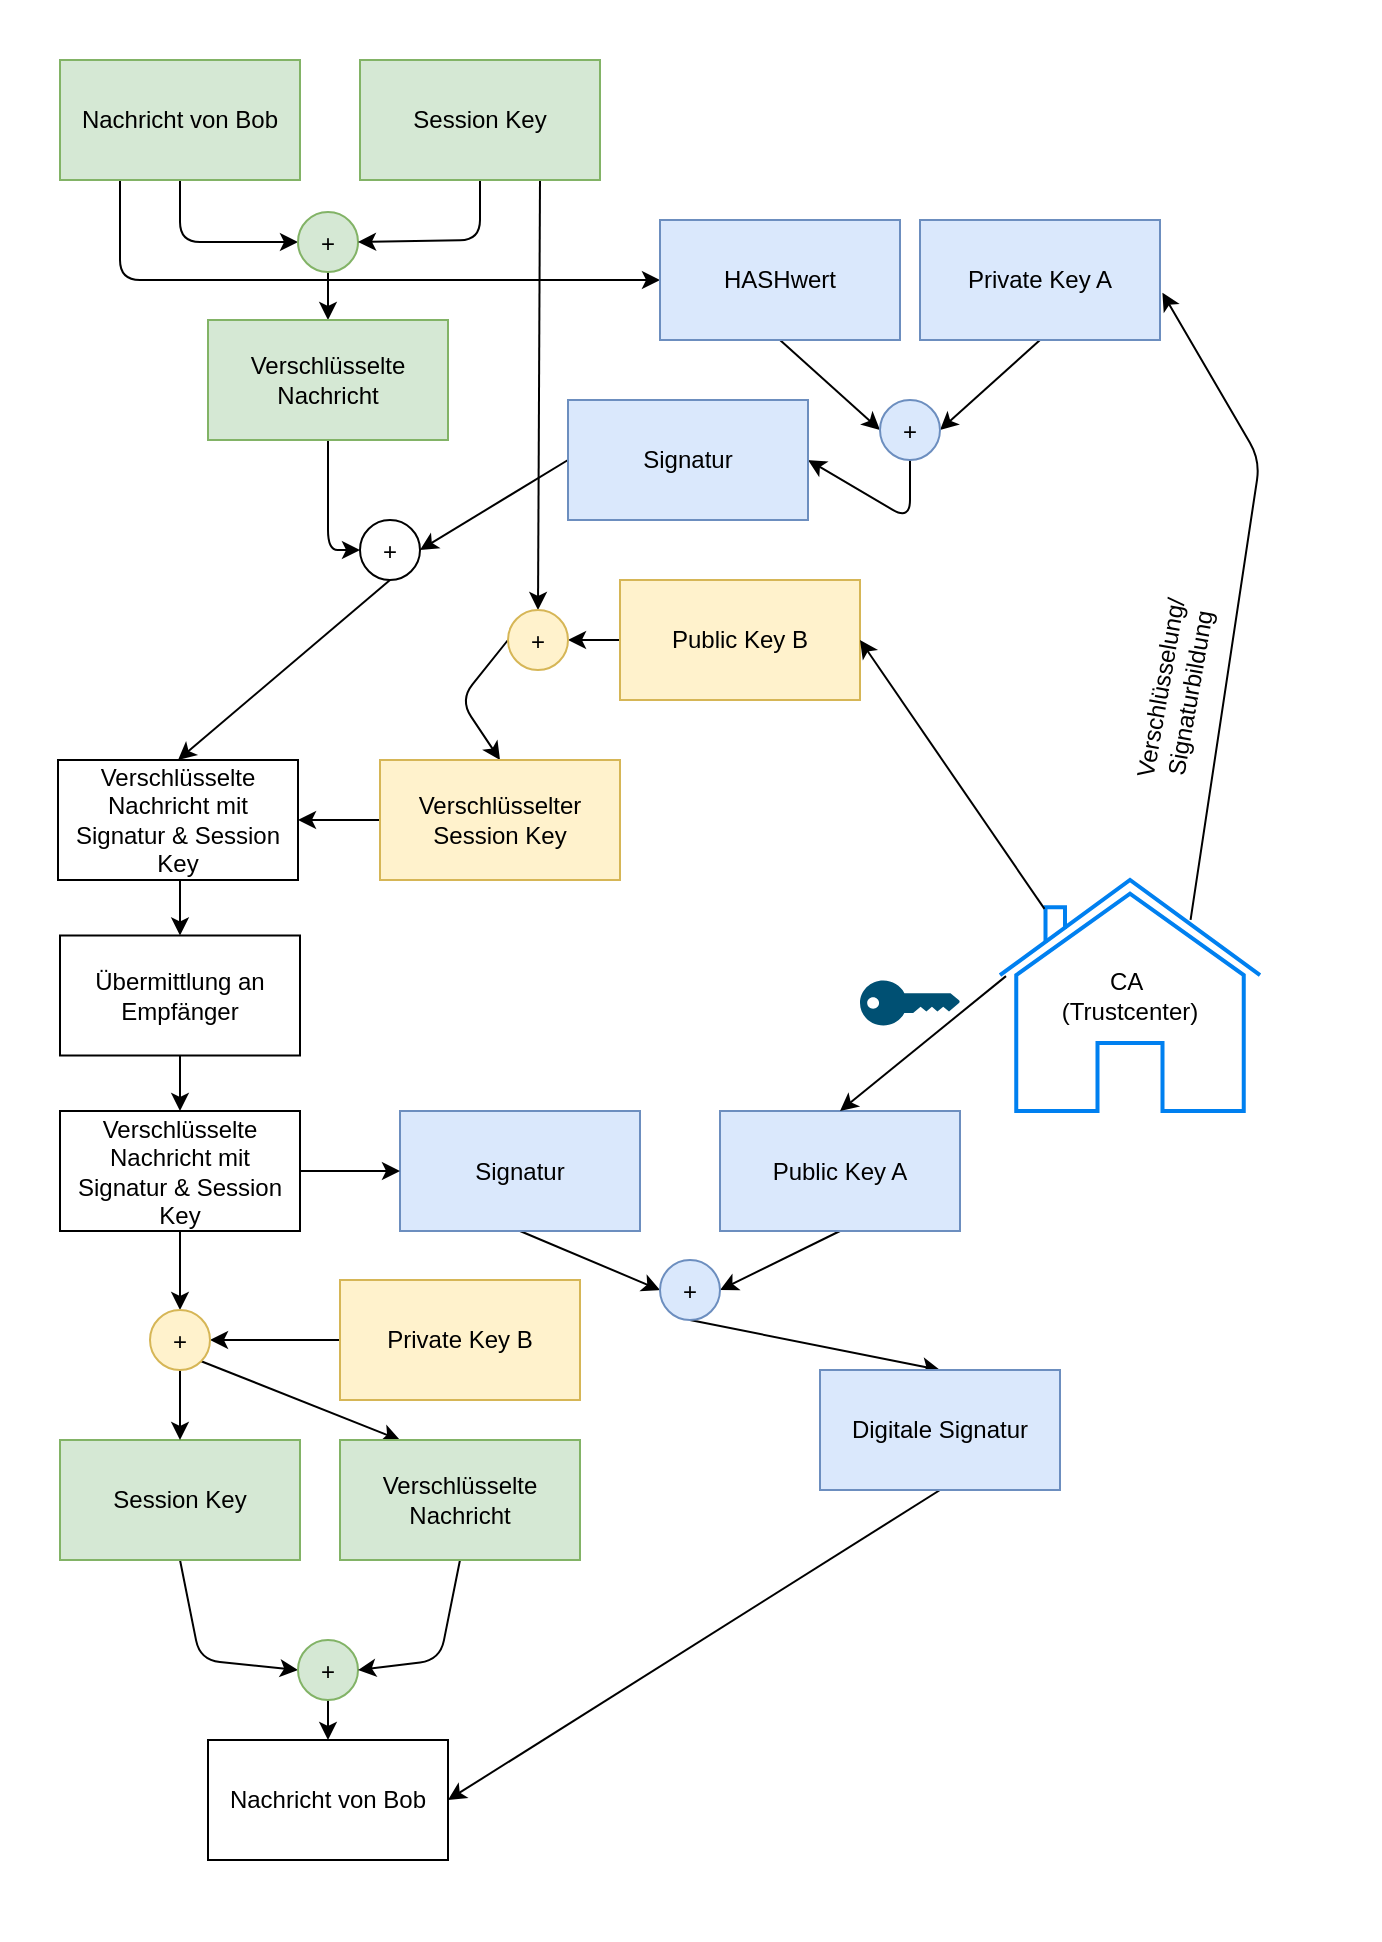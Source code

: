 <mxfile>
    <diagram id="X2GuvFPT_OIgJscli3fD" name="Page-1">
        <mxGraphModel dx="820" dy="1618" grid="1" gridSize="10" guides="1" tooltips="1" connect="1" arrows="1" fold="1" page="1" pageScale="1" pageWidth="827" pageHeight="1169" math="0" shadow="0">
            <root>
                <mxCell id="0"/>
                <mxCell id="1" parent="0"/>
                <mxCell id="49" value="" style="rounded=0;whiteSpace=wrap;html=1;strokeColor=none;" parent="1" vertex="1">
                    <mxGeometry x="130" y="-130" width="690" height="970" as="geometry"/>
                </mxCell>
                <mxCell id="71" style="edgeStyle=none;html=1;exitX=0.25;exitY=1;exitDx=0;exitDy=0;entryX=0;entryY=0.5;entryDx=0;entryDy=0;" parent="1" source="2" target="7" edge="1">
                    <mxGeometry relative="1" as="geometry">
                        <Array as="points">
                            <mxPoint x="190" y="10"/>
                        </Array>
                    </mxGeometry>
                </mxCell>
                <mxCell id="72" style="edgeStyle=none;html=1;exitX=0.5;exitY=1;exitDx=0;exitDy=0;entryX=0;entryY=0.5;entryDx=0;entryDy=0;" parent="1" source="2" target="12" edge="1">
                    <mxGeometry relative="1" as="geometry">
                        <Array as="points">
                            <mxPoint x="220" y="-9"/>
                        </Array>
                    </mxGeometry>
                </mxCell>
                <mxCell id="2" value="Nachricht von Bob" style="rounded=0;whiteSpace=wrap;html=1;fillColor=#d5e8d4;strokeColor=#82b366;" parent="1" vertex="1">
                    <mxGeometry x="160" y="-100" width="120" height="60" as="geometry"/>
                </mxCell>
                <mxCell id="74" style="edgeStyle=none;html=1;exitX=0.5;exitY=1;exitDx=0;exitDy=0;entryX=0;entryY=0.5;entryDx=0;entryDy=0;" parent="1" source="7" target="52" edge="1">
                    <mxGeometry relative="1" as="geometry"/>
                </mxCell>
                <mxCell id="7" value="HASHwert" style="rounded=0;whiteSpace=wrap;html=1;fillColor=#dae8fc;strokeColor=#6c8ebf;" parent="1" vertex="1">
                    <mxGeometry x="460" y="-20" width="120" height="60" as="geometry"/>
                </mxCell>
                <mxCell id="33" style="edgeStyle=none;html=1;exitX=0.5;exitY=1;exitDx=0;exitDy=0;entryX=0.5;entryY=0;entryDx=0;entryDy=0;" parent="1" source="12" target="22" edge="1">
                    <mxGeometry relative="1" as="geometry"/>
                </mxCell>
                <mxCell id="12" value="+" style="ellipse;fillColor=#d5e8d4;strokeColor=#82b366;" parent="1" vertex="1">
                    <mxGeometry x="279" y="-24" width="30" height="30" as="geometry"/>
                </mxCell>
                <mxCell id="37" style="edgeStyle=none;html=1;exitX=0.5;exitY=1;exitDx=0;exitDy=0;entryX=0.5;entryY=0;entryDx=0;entryDy=0;" parent="1" source="58" target="23" edge="1">
                    <mxGeometry relative="1" as="geometry">
                        <mxPoint x="220" y="820" as="sourcePoint"/>
                        <Array as="points">
                            <mxPoint x="220" y="290"/>
                        </Array>
                    </mxGeometry>
                </mxCell>
                <mxCell id="40" style="edgeStyle=none;html=1;exitX=0.5;exitY=1;exitDx=0;exitDy=0;entryX=0;entryY=0.5;entryDx=0;entryDy=0;" parent="1" source="14" target="16" edge="1">
                    <mxGeometry relative="1" as="geometry"/>
                </mxCell>
                <mxCell id="14" value="Signatur" style="rounded=0;whiteSpace=wrap;html=1;fillColor=#dae8fc;strokeColor=#6c8ebf;" parent="1" vertex="1">
                    <mxGeometry x="330" y="425.5" width="120" height="60" as="geometry"/>
                </mxCell>
                <mxCell id="41" style="edgeStyle=none;html=1;exitX=0.5;exitY=1;exitDx=0;exitDy=0;entryX=1;entryY=0.5;entryDx=0;entryDy=0;" parent="1" source="15" target="16" edge="1">
                    <mxGeometry relative="1" as="geometry"/>
                </mxCell>
                <mxCell id="15" value="Public Key A" style="rounded=0;whiteSpace=wrap;html=1;fillColor=#dae8fc;strokeColor=#6c8ebf;" parent="1" vertex="1">
                    <mxGeometry x="490" y="425.5" width="120" height="60" as="geometry"/>
                </mxCell>
                <mxCell id="70" style="edgeStyle=none;html=1;exitX=0.5;exitY=1;exitDx=0;exitDy=0;entryX=0.5;entryY=0;entryDx=0;entryDy=0;" parent="1" source="16" target="17" edge="1">
                    <mxGeometry relative="1" as="geometry"/>
                </mxCell>
                <mxCell id="16" value="+" style="ellipse;fillColor=#dae8fc;strokeColor=#6c8ebf;" parent="1" vertex="1">
                    <mxGeometry x="460" y="500" width="30" height="30" as="geometry"/>
                </mxCell>
                <mxCell id="97" style="edgeStyle=none;html=1;exitX=0.5;exitY=1;exitDx=0;exitDy=0;entryX=1;entryY=0.5;entryDx=0;entryDy=0;" parent="1" source="17" target="90" edge="1">
                    <mxGeometry relative="1" as="geometry"/>
                </mxCell>
                <mxCell id="17" value="Digitale Signatur" style="rounded=0;whiteSpace=wrap;html=1;fillColor=#dae8fc;strokeColor=#6c8ebf;" parent="1" vertex="1">
                    <mxGeometry x="540" y="555" width="120" height="60" as="geometry"/>
                </mxCell>
                <mxCell id="42" style="edgeStyle=none;html=1;exitX=1;exitY=0.5;exitDx=0;exitDy=0;entryX=0;entryY=0.5;entryDx=0;entryDy=0;" parent="1" source="18" target="14" edge="1">
                    <mxGeometry relative="1" as="geometry"/>
                </mxCell>
                <mxCell id="113" style="edgeStyle=none;html=1;exitX=0.5;exitY=1;exitDx=0;exitDy=0;entryX=0.5;entryY=0;entryDx=0;entryDy=0;" edge="1" parent="1" source="18" target="109">
                    <mxGeometry relative="1" as="geometry"/>
                </mxCell>
                <mxCell id="18" value="Verschlüsselte Nachricht mit Signatur &amp;amp; Session Key" style="rounded=0;whiteSpace=wrap;html=1;" parent="1" vertex="1">
                    <mxGeometry x="160" y="425.5" width="120" height="60" as="geometry"/>
                </mxCell>
                <mxCell id="73" style="edgeStyle=none;html=1;exitX=0.5;exitY=1;exitDx=0;exitDy=0;entryX=1;entryY=0.5;entryDx=0;entryDy=0;" parent="1" source="20" target="12" edge="1">
                    <mxGeometry relative="1" as="geometry">
                        <Array as="points">
                            <mxPoint x="370" y="-10"/>
                        </Array>
                    </mxGeometry>
                </mxCell>
                <mxCell id="104" style="edgeStyle=none;html=1;exitX=0.75;exitY=1;exitDx=0;exitDy=0;entryX=0.5;entryY=0;entryDx=0;entryDy=0;" edge="1" parent="1" source="20" target="99">
                    <mxGeometry relative="1" as="geometry"/>
                </mxCell>
                <mxCell id="20" value="Session Key" style="rounded=0;whiteSpace=wrap;html=1;fillColor=#d5e8d4;strokeColor=#82b366;" parent="1" vertex="1">
                    <mxGeometry x="310" y="-100" width="120" height="60" as="geometry"/>
                </mxCell>
                <mxCell id="78" style="edgeStyle=none;html=1;exitX=0.5;exitY=1;exitDx=0;exitDy=0;entryX=0;entryY=0.5;entryDx=0;entryDy=0;" parent="1" source="22" target="75" edge="1">
                    <mxGeometry relative="1" as="geometry">
                        <Array as="points">
                            <mxPoint x="294" y="145"/>
                        </Array>
                    </mxGeometry>
                </mxCell>
                <mxCell id="22" value="Verschlüsselte Nachricht" style="rounded=0;whiteSpace=wrap;html=1;fillColor=#d5e8d4;strokeColor=#82b366;" parent="1" vertex="1">
                    <mxGeometry x="234" y="30" width="120" height="60" as="geometry"/>
                </mxCell>
                <mxCell id="39" style="edgeStyle=none;html=1;exitX=0.5;exitY=1;exitDx=0;exitDy=0;entryX=0.5;entryY=0;entryDx=0;entryDy=0;" parent="1" source="23" target="18" edge="1">
                    <mxGeometry relative="1" as="geometry"/>
                </mxCell>
                <mxCell id="23" value="Übermittlung an Empfänger" style="rounded=0;whiteSpace=wrap;html=1;" parent="1" vertex="1">
                    <mxGeometry x="160" y="337.75" width="120" height="60" as="geometry"/>
                </mxCell>
                <mxCell id="25" value="" style="html=1;verticalLabelPosition=bottom;align=center;labelBackgroundColor=#ffffff;verticalAlign=top;strokeWidth=2;strokeColor=#0080F0;shadow=0;dashed=0;shape=mxgraph.ios7.icons.home;" parent="1" vertex="1">
                    <mxGeometry x="630" y="310" width="130" height="115.5" as="geometry"/>
                </mxCell>
                <mxCell id="26" value="CA&amp;nbsp;&lt;br&gt;(Trustcenter)" style="text;html=1;strokeColor=none;fillColor=none;align=center;verticalAlign=middle;whiteSpace=wrap;rounded=0;" parent="1" vertex="1">
                    <mxGeometry x="665" y="352.75" width="60" height="30" as="geometry"/>
                </mxCell>
                <mxCell id="29" style="edgeStyle=none;html=1;exitX=0.023;exitY=0.416;exitDx=0;exitDy=0;exitPerimeter=0;entryX=0.5;entryY=0;entryDx=0;entryDy=0;" parent="1" source="25" target="15" edge="1">
                    <mxGeometry relative="1" as="geometry">
                        <mxPoint x="570" y="360.345" as="targetPoint"/>
                        <mxPoint x="510" y="360" as="sourcePoint"/>
                    </mxGeometry>
                </mxCell>
                <mxCell id="36" value="Verschlüsselung/&lt;br&gt;Signaturbildung" style="text;html=1;strokeColor=none;fillColor=none;align=center;verticalAlign=middle;whiteSpace=wrap;rounded=0;rotation=-80;" parent="1" vertex="1">
                    <mxGeometry x="620" y="200" width="195" height="30" as="geometry"/>
                </mxCell>
                <mxCell id="46" value="" style="points=[[0,0.5,0],[0.24,0,0],[0.5,0.28,0],[0.995,0.475,0],[0.5,0.72,0],[0.24,1,0]];verticalLabelPosition=bottom;sketch=0;html=1;verticalAlign=top;aspect=fixed;align=center;pointerEvents=1;shape=mxgraph.cisco19.key;fillColor=#005073;strokeColor=none;" parent="1" vertex="1">
                    <mxGeometry x="560" y="360.25" width="50" height="22.5" as="geometry"/>
                </mxCell>
                <mxCell id="54" style="edgeStyle=none;html=1;exitX=0.5;exitY=1;exitDx=0;exitDy=0;entryX=1;entryY=0.5;entryDx=0;entryDy=0;" parent="1" source="51" target="52" edge="1">
                    <mxGeometry relative="1" as="geometry"/>
                </mxCell>
                <mxCell id="51" value="Private Key A" style="rounded=0;whiteSpace=wrap;html=1;fillColor=#dae8fc;strokeColor=#6c8ebf;" parent="1" vertex="1">
                    <mxGeometry x="590" y="-20" width="120" height="60" as="geometry"/>
                </mxCell>
                <mxCell id="119" style="edgeStyle=none;html=1;exitX=0.5;exitY=1;exitDx=0;exitDy=0;entryX=1;entryY=0.5;entryDx=0;entryDy=0;" edge="1" parent="1" source="52" target="118">
                    <mxGeometry relative="1" as="geometry">
                        <Array as="points">
                            <mxPoint x="585" y="130"/>
                        </Array>
                    </mxGeometry>
                </mxCell>
                <mxCell id="52" value="+" style="ellipse;fillColor=#dae8fc;strokeColor=#6c8ebf;" parent="1" vertex="1">
                    <mxGeometry x="570" y="70" width="30" height="30" as="geometry"/>
                </mxCell>
                <mxCell id="55" style="edgeStyle=none;html=1;exitX=0.733;exitY=0.173;exitDx=0;exitDy=0;exitPerimeter=0;entryX=1.01;entryY=0.606;entryDx=0;entryDy=0;entryPerimeter=0;" parent="1" source="25" target="51" edge="1">
                    <mxGeometry relative="1" as="geometry">
                        <mxPoint x="460" y="1050" as="targetPoint"/>
                        <mxPoint x="562.99" y="404.345" as="sourcePoint"/>
                        <Array as="points">
                            <mxPoint x="760" y="100"/>
                        </Array>
                    </mxGeometry>
                </mxCell>
                <mxCell id="58" value="Verschlüsselte Nachricht mit Signatur &amp;amp; Session Key" style="rounded=0;whiteSpace=wrap;html=1;" parent="1" vertex="1">
                    <mxGeometry x="159" y="250" width="120" height="60" as="geometry"/>
                </mxCell>
                <mxCell id="79" style="edgeStyle=none;html=1;exitX=0.5;exitY=1;exitDx=0;exitDy=0;entryX=0.5;entryY=0;entryDx=0;entryDy=0;" parent="1" source="75" target="58" edge="1">
                    <mxGeometry relative="1" as="geometry"/>
                </mxCell>
                <mxCell id="75" value="+" style="ellipse;" parent="1" vertex="1">
                    <mxGeometry x="310" y="130" width="30" height="30" as="geometry"/>
                </mxCell>
                <mxCell id="94" style="edgeStyle=none;html=1;exitX=0.5;exitY=1;exitDx=0;exitDy=0;entryX=0;entryY=0.5;entryDx=0;entryDy=0;" parent="1" source="81" target="93" edge="1">
                    <mxGeometry relative="1" as="geometry">
                        <Array as="points">
                            <mxPoint x="230" y="700"/>
                        </Array>
                    </mxGeometry>
                </mxCell>
                <mxCell id="81" value="Session Key" style="rounded=0;whiteSpace=wrap;html=1;fillColor=#d5e8d4;strokeColor=#82b366;" parent="1" vertex="1">
                    <mxGeometry x="160" y="590" width="120" height="60" as="geometry"/>
                </mxCell>
                <mxCell id="90" value="Nachricht von Bob" style="rounded=0;whiteSpace=wrap;html=1;" parent="1" vertex="1">
                    <mxGeometry x="234" y="740" width="120" height="60" as="geometry"/>
                </mxCell>
                <mxCell id="96" style="edgeStyle=none;html=1;exitX=0.5;exitY=1;exitDx=0;exitDy=0;entryX=0.5;entryY=0;entryDx=0;entryDy=0;" parent="1" source="93" target="90" edge="1">
                    <mxGeometry relative="1" as="geometry"/>
                </mxCell>
                <mxCell id="93" value="+" style="ellipse;fillColor=#d5e8d4;strokeColor=#82b366;" parent="1" vertex="1">
                    <mxGeometry x="279" y="690" width="30" height="30" as="geometry"/>
                </mxCell>
                <mxCell id="102" style="edgeStyle=none;html=1;exitX=0;exitY=0.5;exitDx=0;exitDy=0;entryX=1;entryY=0.5;entryDx=0;entryDy=0;" edge="1" parent="1" source="98" target="99">
                    <mxGeometry relative="1" as="geometry"/>
                </mxCell>
                <mxCell id="98" value="Public Key B" style="rounded=0;whiteSpace=wrap;html=1;fillColor=#fff2cc;strokeColor=#d6b656;" vertex="1" parent="1">
                    <mxGeometry x="440" y="160" width="120" height="60" as="geometry"/>
                </mxCell>
                <mxCell id="103" style="edgeStyle=none;html=1;exitX=0;exitY=0.5;exitDx=0;exitDy=0;entryX=0.5;entryY=0;entryDx=0;entryDy=0;" edge="1" parent="1" source="99" target="121">
                    <mxGeometry relative="1" as="geometry">
                        <Array as="points">
                            <mxPoint x="360" y="220"/>
                        </Array>
                    </mxGeometry>
                </mxCell>
                <mxCell id="99" value="+" style="ellipse;fillColor=#fff2cc;strokeColor=#d6b656;" vertex="1" parent="1">
                    <mxGeometry x="384" y="175" width="30" height="30" as="geometry"/>
                </mxCell>
                <mxCell id="106" style="edgeStyle=none;html=1;exitX=0.171;exitY=0.125;exitDx=0;exitDy=0;exitPerimeter=0;entryX=1;entryY=0.5;entryDx=0;entryDy=0;" edge="1" parent="1" source="25" target="98">
                    <mxGeometry relative="1" as="geometry">
                        <mxPoint x="560" y="435.5" as="targetPoint"/>
                        <mxPoint x="642.99" y="368.048" as="sourcePoint"/>
                    </mxGeometry>
                </mxCell>
                <mxCell id="112" style="edgeStyle=none;html=1;exitX=0;exitY=0.5;exitDx=0;exitDy=0;entryX=1;entryY=0.5;entryDx=0;entryDy=0;" edge="1" parent="1" source="107" target="109">
                    <mxGeometry relative="1" as="geometry"/>
                </mxCell>
                <mxCell id="107" value="Private Key B" style="rounded=0;whiteSpace=wrap;html=1;fillColor=#fff2cc;strokeColor=#d6b656;" vertex="1" parent="1">
                    <mxGeometry x="300" y="510" width="120" height="60" as="geometry"/>
                </mxCell>
                <mxCell id="114" style="edgeStyle=none;html=1;exitX=0.5;exitY=1;exitDx=0;exitDy=0;entryX=0.5;entryY=0;entryDx=0;entryDy=0;" edge="1" parent="1" source="109" target="81">
                    <mxGeometry relative="1" as="geometry"/>
                </mxCell>
                <mxCell id="116" style="edgeStyle=none;html=1;exitX=1;exitY=1;exitDx=0;exitDy=0;entryX=0.25;entryY=0;entryDx=0;entryDy=0;" edge="1" parent="1" source="109" target="115">
                    <mxGeometry relative="1" as="geometry"/>
                </mxCell>
                <mxCell id="109" value="+" style="ellipse;fillColor=#fff2cc;strokeColor=#d6b656;" vertex="1" parent="1">
                    <mxGeometry x="205" y="525" width="30" height="30" as="geometry"/>
                </mxCell>
                <mxCell id="117" style="edgeStyle=none;html=1;exitX=0.5;exitY=1;exitDx=0;exitDy=0;entryX=1;entryY=0.5;entryDx=0;entryDy=0;" edge="1" parent="1" source="115" target="93">
                    <mxGeometry relative="1" as="geometry">
                        <Array as="points">
                            <mxPoint x="350" y="700"/>
                        </Array>
                    </mxGeometry>
                </mxCell>
                <mxCell id="115" value="Verschlüsselte Nachricht" style="rounded=0;whiteSpace=wrap;html=1;fillColor=#d5e8d4;strokeColor=#82b366;" vertex="1" parent="1">
                    <mxGeometry x="300" y="590" width="120" height="60" as="geometry"/>
                </mxCell>
                <mxCell id="120" style="edgeStyle=none;html=1;exitX=0;exitY=0.5;exitDx=0;exitDy=0;entryX=1;entryY=0.5;entryDx=0;entryDy=0;" edge="1" parent="1" source="118" target="75">
                    <mxGeometry relative="1" as="geometry"/>
                </mxCell>
                <mxCell id="118" value="Signatur" style="rounded=0;whiteSpace=wrap;html=1;fillColor=#dae8fc;strokeColor=#6c8ebf;" vertex="1" parent="1">
                    <mxGeometry x="414" y="70" width="120" height="60" as="geometry"/>
                </mxCell>
                <mxCell id="122" style="edgeStyle=none;html=1;exitX=0;exitY=0.5;exitDx=0;exitDy=0;entryX=1;entryY=0.5;entryDx=0;entryDy=0;" edge="1" parent="1" source="121" target="58">
                    <mxGeometry relative="1" as="geometry"/>
                </mxCell>
                <mxCell id="121" value="Verschlüsselter Session Key" style="rounded=0;whiteSpace=wrap;html=1;fillColor=#fff2cc;strokeColor=#d6b656;" vertex="1" parent="1">
                    <mxGeometry x="320" y="250" width="120" height="60" as="geometry"/>
                </mxCell>
            </root>
        </mxGraphModel>
    </diagram>
</mxfile>